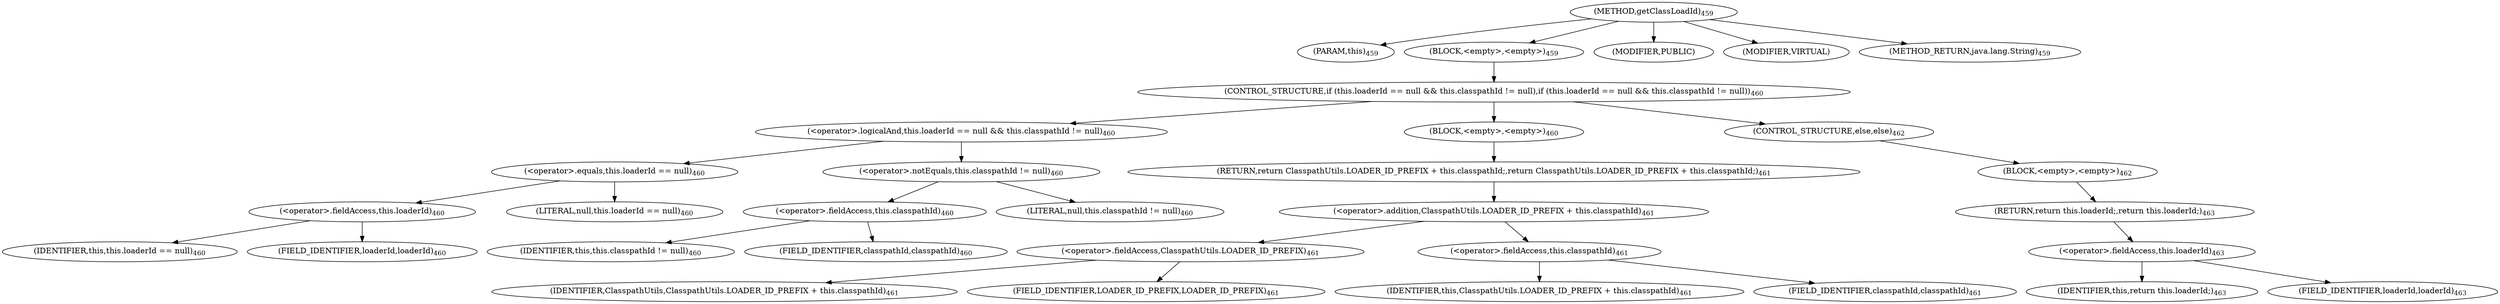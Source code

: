 digraph "getClassLoadId" {  
"554" [label = <(METHOD,getClassLoadId)<SUB>459</SUB>> ]
"32" [label = <(PARAM,this)<SUB>459</SUB>> ]
"555" [label = <(BLOCK,&lt;empty&gt;,&lt;empty&gt;)<SUB>459</SUB>> ]
"556" [label = <(CONTROL_STRUCTURE,if (this.loaderId == null &amp;&amp; this.classpathId != null),if (this.loaderId == null &amp;&amp; this.classpathId != null))<SUB>460</SUB>> ]
"557" [label = <(&lt;operator&gt;.logicalAnd,this.loaderId == null &amp;&amp; this.classpathId != null)<SUB>460</SUB>> ]
"558" [label = <(&lt;operator&gt;.equals,this.loaderId == null)<SUB>460</SUB>> ]
"559" [label = <(&lt;operator&gt;.fieldAccess,this.loaderId)<SUB>460</SUB>> ]
"31" [label = <(IDENTIFIER,this,this.loaderId == null)<SUB>460</SUB>> ]
"560" [label = <(FIELD_IDENTIFIER,loaderId,loaderId)<SUB>460</SUB>> ]
"561" [label = <(LITERAL,null,this.loaderId == null)<SUB>460</SUB>> ]
"562" [label = <(&lt;operator&gt;.notEquals,this.classpathId != null)<SUB>460</SUB>> ]
"563" [label = <(&lt;operator&gt;.fieldAccess,this.classpathId)<SUB>460</SUB>> ]
"33" [label = <(IDENTIFIER,this,this.classpathId != null)<SUB>460</SUB>> ]
"564" [label = <(FIELD_IDENTIFIER,classpathId,classpathId)<SUB>460</SUB>> ]
"565" [label = <(LITERAL,null,this.classpathId != null)<SUB>460</SUB>> ]
"566" [label = <(BLOCK,&lt;empty&gt;,&lt;empty&gt;)<SUB>460</SUB>> ]
"567" [label = <(RETURN,return ClasspathUtils.LOADER_ID_PREFIX + this.classpathId;,return ClasspathUtils.LOADER_ID_PREFIX + this.classpathId;)<SUB>461</SUB>> ]
"568" [label = <(&lt;operator&gt;.addition,ClasspathUtils.LOADER_ID_PREFIX + this.classpathId)<SUB>461</SUB>> ]
"569" [label = <(&lt;operator&gt;.fieldAccess,ClasspathUtils.LOADER_ID_PREFIX)<SUB>461</SUB>> ]
"570" [label = <(IDENTIFIER,ClasspathUtils,ClasspathUtils.LOADER_ID_PREFIX + this.classpathId)<SUB>461</SUB>> ]
"571" [label = <(FIELD_IDENTIFIER,LOADER_ID_PREFIX,LOADER_ID_PREFIX)<SUB>461</SUB>> ]
"572" [label = <(&lt;operator&gt;.fieldAccess,this.classpathId)<SUB>461</SUB>> ]
"34" [label = <(IDENTIFIER,this,ClasspathUtils.LOADER_ID_PREFIX + this.classpathId)<SUB>461</SUB>> ]
"573" [label = <(FIELD_IDENTIFIER,classpathId,classpathId)<SUB>461</SUB>> ]
"574" [label = <(CONTROL_STRUCTURE,else,else)<SUB>462</SUB>> ]
"575" [label = <(BLOCK,&lt;empty&gt;,&lt;empty&gt;)<SUB>462</SUB>> ]
"576" [label = <(RETURN,return this.loaderId;,return this.loaderId;)<SUB>463</SUB>> ]
"577" [label = <(&lt;operator&gt;.fieldAccess,this.loaderId)<SUB>463</SUB>> ]
"35" [label = <(IDENTIFIER,this,return this.loaderId;)<SUB>463</SUB>> ]
"578" [label = <(FIELD_IDENTIFIER,loaderId,loaderId)<SUB>463</SUB>> ]
"579" [label = <(MODIFIER,PUBLIC)> ]
"580" [label = <(MODIFIER,VIRTUAL)> ]
"581" [label = <(METHOD_RETURN,java.lang.String)<SUB>459</SUB>> ]
  "554" -> "32" 
  "554" -> "555" 
  "554" -> "579" 
  "554" -> "580" 
  "554" -> "581" 
  "555" -> "556" 
  "556" -> "557" 
  "556" -> "566" 
  "556" -> "574" 
  "557" -> "558" 
  "557" -> "562" 
  "558" -> "559" 
  "558" -> "561" 
  "559" -> "31" 
  "559" -> "560" 
  "562" -> "563" 
  "562" -> "565" 
  "563" -> "33" 
  "563" -> "564" 
  "566" -> "567" 
  "567" -> "568" 
  "568" -> "569" 
  "568" -> "572" 
  "569" -> "570" 
  "569" -> "571" 
  "572" -> "34" 
  "572" -> "573" 
  "574" -> "575" 
  "575" -> "576" 
  "576" -> "577" 
  "577" -> "35" 
  "577" -> "578" 
}
